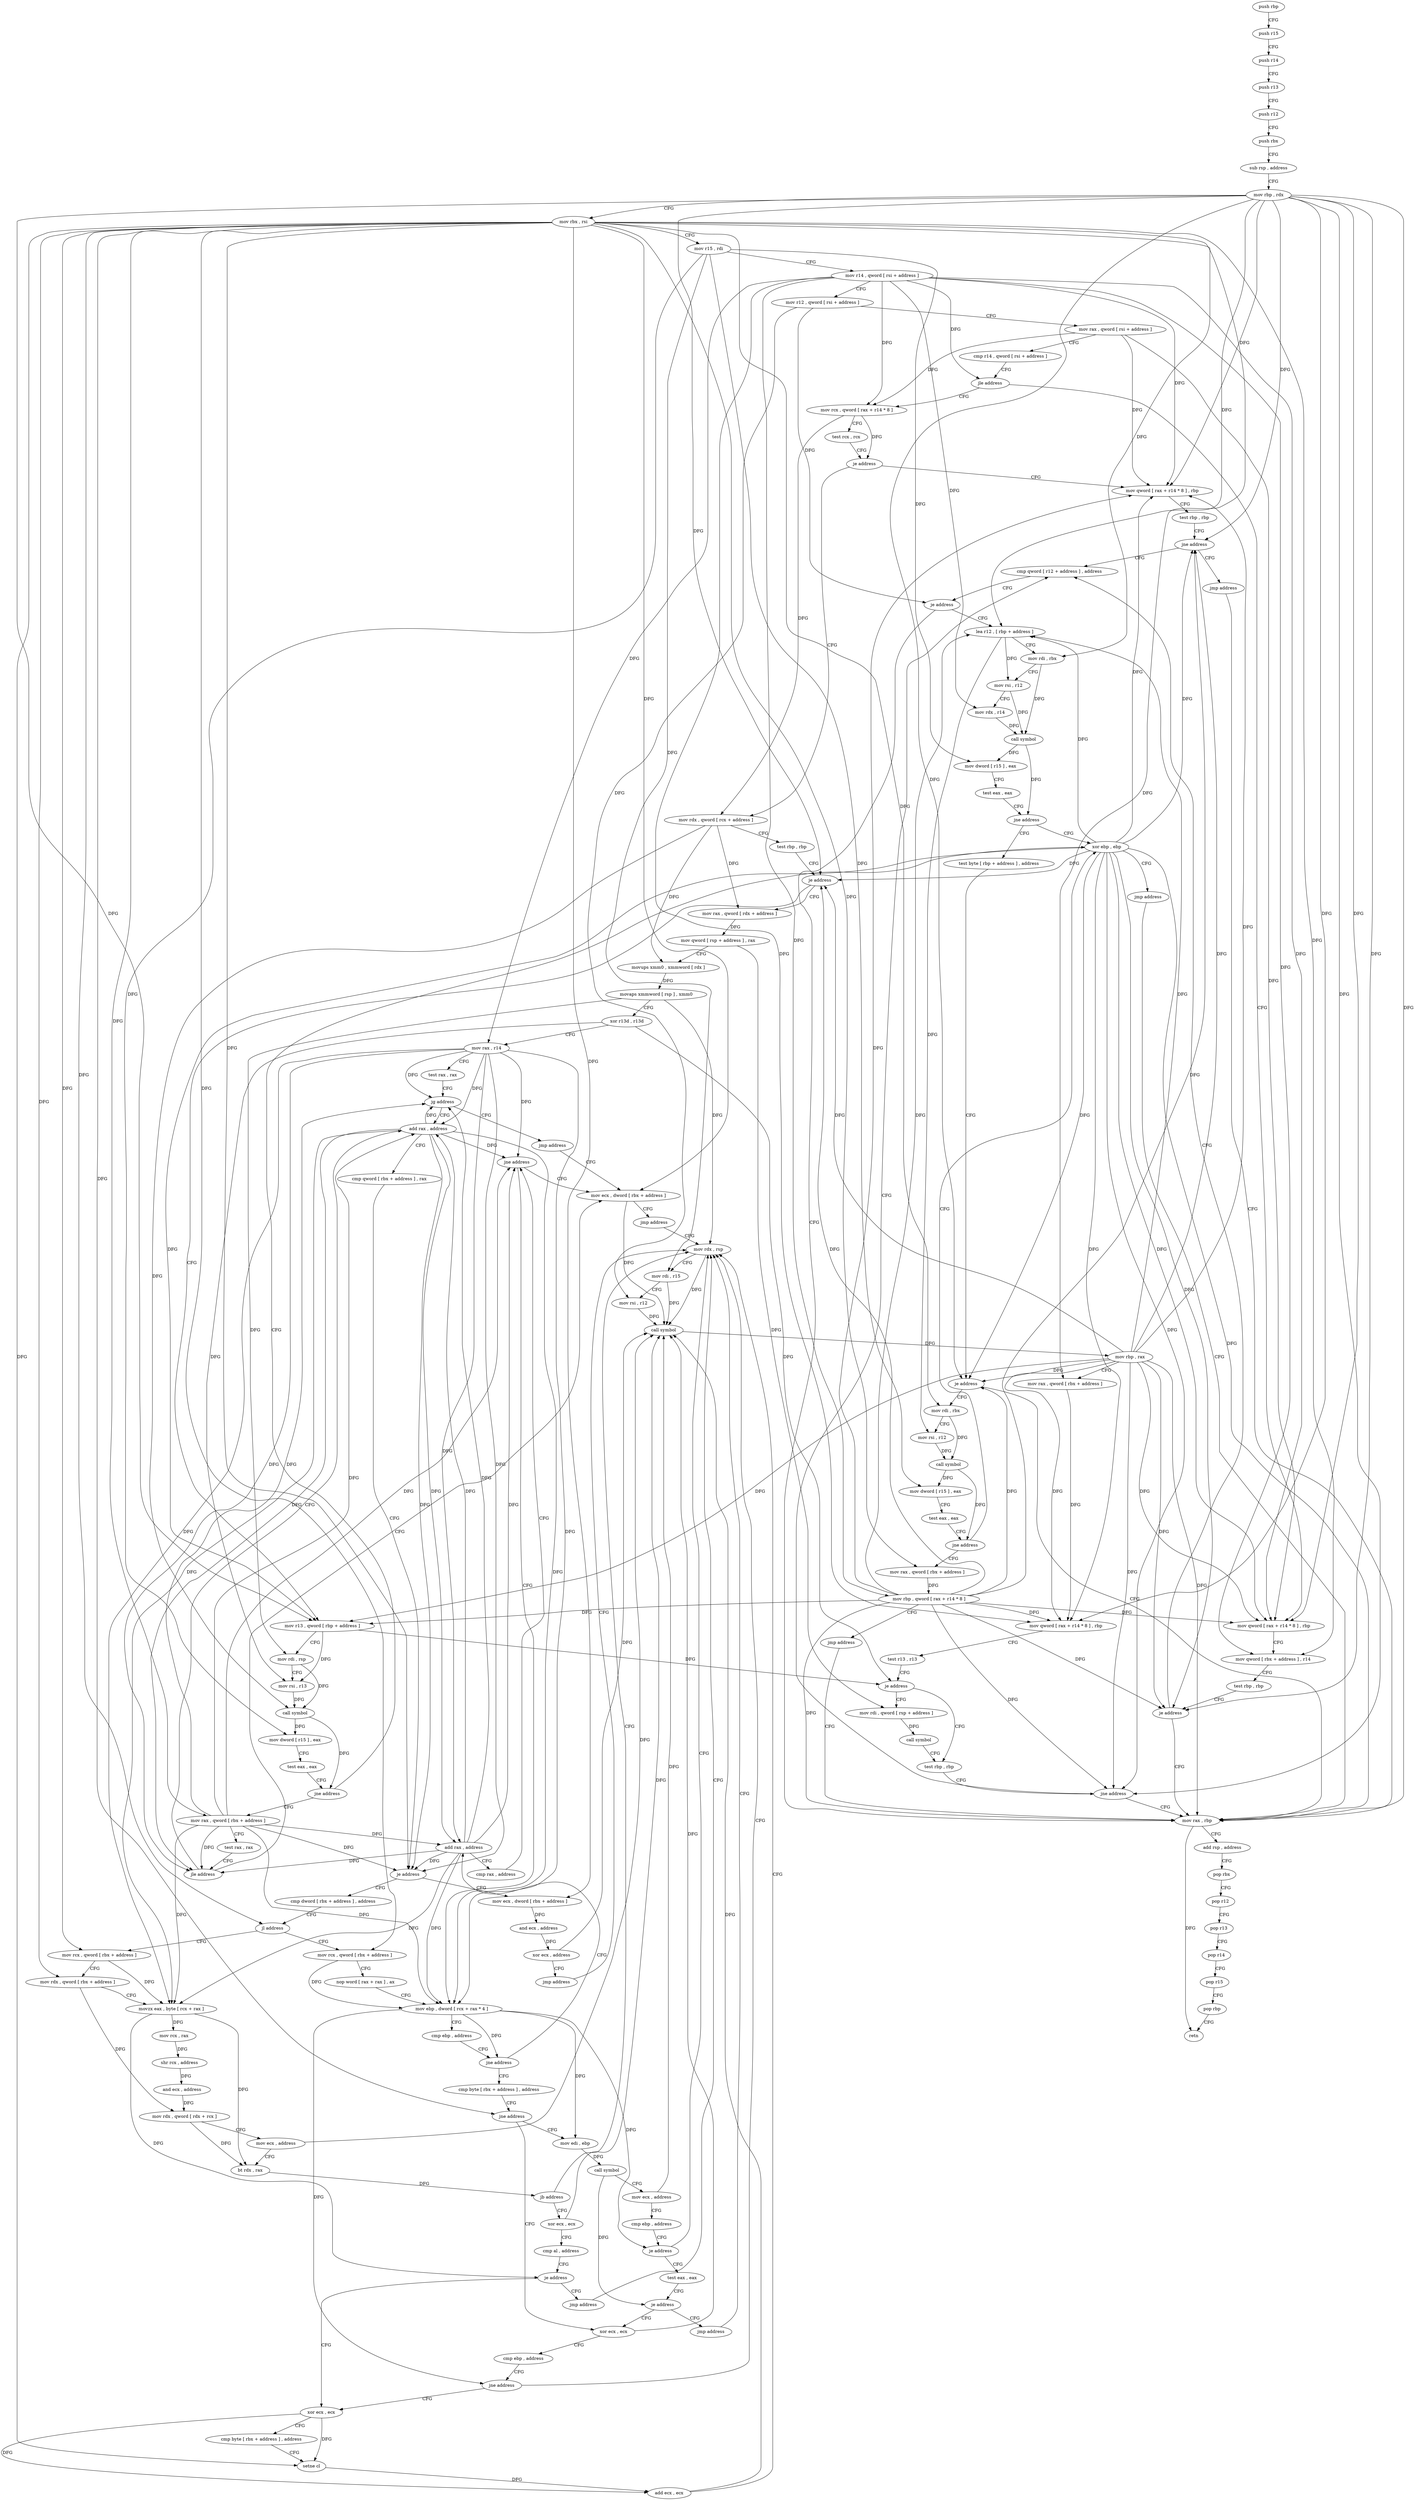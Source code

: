 digraph "func" {
"4304336" [label = "push rbp" ]
"4304337" [label = "push r15" ]
"4304339" [label = "push r14" ]
"4304341" [label = "push r13" ]
"4304343" [label = "push r12" ]
"4304345" [label = "push rbx" ]
"4304346" [label = "sub rsp , address" ]
"4304350" [label = "mov rbp , rdx" ]
"4304353" [label = "mov rbx , rsi" ]
"4304356" [label = "mov r15 , rdi" ]
"4304359" [label = "mov r14 , qword [ rsi + address ]" ]
"4304363" [label = "mov r12 , qword [ rsi + address ]" ]
"4304370" [label = "mov rax , qword [ rsi + address ]" ]
"4304377" [label = "cmp r14 , qword [ rsi + address ]" ]
"4304384" [label = "jle address" ]
"4304498" [label = "mov rcx , qword [ rax + r14 * 8 ]" ]
"4304386" [label = "mov qword [ rax + r14 * 8 ] , rbp" ]
"4304502" [label = "test rcx , rcx" ]
"4304505" [label = "je address" ]
"4304618" [label = "mov qword [ rax + r14 * 8 ] , rbp" ]
"4304507" [label = "mov rdx , qword [ rcx + address ]" ]
"4304390" [label = "mov qword [ rbx + address ] , r14" ]
"4304397" [label = "test rbp , rbp" ]
"4304400" [label = "je address" ]
"4304799" [label = "mov rax , rbp" ]
"4304406" [label = "cmp qword [ r12 + address ] , address" ]
"4304622" [label = "test rbp , rbp" ]
"4304625" [label = "jne address" ]
"4304631" [label = "jmp address" ]
"4304511" [label = "test rbp , rbp" ]
"4304514" [label = "je address" ]
"4304684" [label = "mov rax , qword [ rdx + address ]" ]
"4304520" [label = "mov r13 , qword [ rbp + address ]" ]
"4304802" [label = "add rsp , address" ]
"4304806" [label = "pop rbx" ]
"4304807" [label = "pop r12" ]
"4304809" [label = "pop r13" ]
"4304811" [label = "pop r14" ]
"4304813" [label = "pop r15" ]
"4304815" [label = "pop rbp" ]
"4304816" [label = "retn" ]
"4304415" [label = "je address" ]
"4304421" [label = "lea r12 , [ rbp + address ]" ]
"4304688" [label = "mov qword [ rsp + address ] , rax" ]
"4304693" [label = "movups xmm0 , xmmword [ rdx ]" ]
"4304696" [label = "movaps xmmword [ rsp ] , xmm0" ]
"4304700" [label = "xor r13d , r13d" ]
"4304703" [label = "mov rax , r14" ]
"4304706" [label = "test rax , rax" ]
"4304709" [label = "jg address" ]
"4304555" [label = "add rax , address" ]
"4304715" [label = "jmp address" ]
"4304524" [label = "mov rdi , rsp" ]
"4304527" [label = "mov rsi , r13" ]
"4304530" [label = "call symbol" ]
"4304535" [label = "mov dword [ r15 ] , eax" ]
"4304538" [label = "test eax , eax" ]
"4304540" [label = "jne address" ]
"4304817" [label = "xor ebp , ebp" ]
"4304546" [label = "mov rax , qword [ rbx + address ]" ]
"4304425" [label = "mov rdi , rbx" ]
"4304428" [label = "mov rsi , r12" ]
"4304431" [label = "mov rdx , r14" ]
"4304434" [label = "call symbol" ]
"4304439" [label = "mov dword [ r15 ] , eax" ]
"4304442" [label = "test eax , eax" ]
"4304444" [label = "jne address" ]
"4304450" [label = "test byte [ rbp + address ] , address" ]
"4304559" [label = "cmp qword [ rbx + address ] , rax" ]
"4304563" [label = "je address" ]
"4304821" [label = "mov ecx , dword [ rbx + address ]" ]
"4304569" [label = "cmp dword [ rbx + address ] , address" ]
"4304610" [label = "mov ecx , dword [ rbx + address ]" ]
"4304819" [label = "jmp address" ]
"4304550" [label = "test rax , rax" ]
"4304553" [label = "jle address" ]
"4304454" [label = "je address" ]
"4304460" [label = "mov rdi , rbx" ]
"4304827" [label = "and ecx , address" ]
"4304830" [label = "xor ecx , address" ]
"4304833" [label = "jmp address" ]
"4304747" [label = "mov rdx , rsp" ]
"4304576" [label = "jl address" ]
"4304636" [label = "mov rcx , qword [ rbx + address ]" ]
"4304578" [label = "mov rcx , qword [ rbx + address ]" ]
"4304613" [label = "jmp address" ]
"4304463" [label = "mov rsi , r12" ]
"4304466" [label = "call symbol" ]
"4304471" [label = "mov dword [ r15 ] , eax" ]
"4304474" [label = "test eax , eax" ]
"4304476" [label = "jne address" ]
"4304482" [label = "mov rax , qword [ rbx + address ]" ]
"4304750" [label = "mov rdi , r15" ]
"4304753" [label = "mov rsi , r12" ]
"4304756" [label = "call symbol" ]
"4304761" [label = "mov rbp , rax" ]
"4304764" [label = "mov rax , qword [ rbx + address ]" ]
"4304771" [label = "mov qword [ rax + r14 * 8 ] , rbp" ]
"4304775" [label = "test r13 , r13" ]
"4304778" [label = "je address" ]
"4304790" [label = "test rbp , rbp" ]
"4304780" [label = "mov rdi , qword [ rsp + address ]" ]
"4304640" [label = "mov rdx , qword [ rbx + address ]" ]
"4304647" [label = "movzx eax , byte [ rcx + rax ]" ]
"4304651" [label = "mov rcx , rax" ]
"4304654" [label = "shr rcx , address" ]
"4304658" [label = "and ecx , address" ]
"4304661" [label = "mov rdx , qword [ rdx + rcx ]" ]
"4304665" [label = "mov ecx , address" ]
"4304670" [label = "bt rdx , rax" ]
"4304674" [label = "jb address" ]
"4304676" [label = "xor ecx , ecx" ]
"4304582" [label = "nop word [ rax + rax ] , ax" ]
"4304592" [label = "mov ebp , dword [ rcx + rax * 4 ]" ]
"4304489" [label = "mov rbp , qword [ rax + r14 * 8 ]" ]
"4304493" [label = "jmp address" ]
"4304793" [label = "jne address" ]
"4304785" [label = "call symbol" ]
"4304678" [label = "cmp al , address" ]
"4304680" [label = "je address" ]
"4304733" [label = "xor ecx , ecx" ]
"4304682" [label = "jmp address" ]
"4304717" [label = "cmp byte [ rbx + address ] , address" ]
"4304724" [label = "jne address" ]
"4304835" [label = "mov edi , ebp" ]
"4304726" [label = "xor ecx , ecx" ]
"4304600" [label = "add rax , address" ]
"4304604" [label = "cmp rax , address" ]
"4304608" [label = "jne address" ]
"4304735" [label = "cmp byte [ rbx + address ] , address" ]
"4304742" [label = "setne cl" ]
"4304745" [label = "add ecx , ecx" ]
"4304837" [label = "call symbol" ]
"4304842" [label = "mov ecx , address" ]
"4304847" [label = "cmp ebp , address" ]
"4304850" [label = "je address" ]
"4304852" [label = "test eax , eax" ]
"4304728" [label = "cmp ebp , address" ]
"4304731" [label = "jne address" ]
"4304595" [label = "cmp ebp , address" ]
"4304598" [label = "jne address" ]
"4304854" [label = "je address" ]
"4304860" [label = "jmp address" ]
"4304336" -> "4304337" [ label = "CFG" ]
"4304337" -> "4304339" [ label = "CFG" ]
"4304339" -> "4304341" [ label = "CFG" ]
"4304341" -> "4304343" [ label = "CFG" ]
"4304343" -> "4304345" [ label = "CFG" ]
"4304345" -> "4304346" [ label = "CFG" ]
"4304346" -> "4304350" [ label = "CFG" ]
"4304350" -> "4304353" [ label = "CFG" ]
"4304350" -> "4304386" [ label = "DFG" ]
"4304350" -> "4304400" [ label = "DFG" ]
"4304350" -> "4304618" [ label = "DFG" ]
"4304350" -> "4304625" [ label = "DFG" ]
"4304350" -> "4304514" [ label = "DFG" ]
"4304350" -> "4304799" [ label = "DFG" ]
"4304350" -> "4304520" [ label = "DFG" ]
"4304350" -> "4304421" [ label = "DFG" ]
"4304350" -> "4304454" [ label = "DFG" ]
"4304350" -> "4304771" [ label = "DFG" ]
"4304350" -> "4304793" [ label = "DFG" ]
"4304353" -> "4304356" [ label = "CFG" ]
"4304353" -> "4304390" [ label = "DFG" ]
"4304353" -> "4304425" [ label = "DFG" ]
"4304353" -> "4304563" [ label = "DFG" ]
"4304353" -> "4304546" [ label = "DFG" ]
"4304353" -> "4304821" [ label = "DFG" ]
"4304353" -> "4304576" [ label = "DFG" ]
"4304353" -> "4304610" [ label = "DFG" ]
"4304353" -> "4304460" [ label = "DFG" ]
"4304353" -> "4304764" [ label = "DFG" ]
"4304353" -> "4304636" [ label = "DFG" ]
"4304353" -> "4304640" [ label = "DFG" ]
"4304353" -> "4304578" [ label = "DFG" ]
"4304353" -> "4304482" [ label = "DFG" ]
"4304353" -> "4304742" [ label = "DFG" ]
"4304353" -> "4304724" [ label = "DFG" ]
"4304356" -> "4304359" [ label = "CFG" ]
"4304356" -> "4304535" [ label = "DFG" ]
"4304356" -> "4304439" [ label = "DFG" ]
"4304356" -> "4304471" [ label = "DFG" ]
"4304356" -> "4304750" [ label = "DFG" ]
"4304359" -> "4304363" [ label = "CFG" ]
"4304359" -> "4304384" [ label = "DFG" ]
"4304359" -> "4304498" [ label = "DFG" ]
"4304359" -> "4304386" [ label = "DFG" ]
"4304359" -> "4304390" [ label = "DFG" ]
"4304359" -> "4304618" [ label = "DFG" ]
"4304359" -> "4304703" [ label = "DFG" ]
"4304359" -> "4304431" [ label = "DFG" ]
"4304359" -> "4304771" [ label = "DFG" ]
"4304359" -> "4304489" [ label = "DFG" ]
"4304363" -> "4304370" [ label = "CFG" ]
"4304363" -> "4304415" [ label = "DFG" ]
"4304363" -> "4304753" [ label = "DFG" ]
"4304370" -> "4304377" [ label = "CFG" ]
"4304370" -> "4304498" [ label = "DFG" ]
"4304370" -> "4304386" [ label = "DFG" ]
"4304370" -> "4304618" [ label = "DFG" ]
"4304377" -> "4304384" [ label = "CFG" ]
"4304384" -> "4304498" [ label = "CFG" ]
"4304384" -> "4304386" [ label = "CFG" ]
"4304498" -> "4304502" [ label = "CFG" ]
"4304498" -> "4304505" [ label = "DFG" ]
"4304498" -> "4304507" [ label = "DFG" ]
"4304386" -> "4304390" [ label = "CFG" ]
"4304502" -> "4304505" [ label = "CFG" ]
"4304505" -> "4304618" [ label = "CFG" ]
"4304505" -> "4304507" [ label = "CFG" ]
"4304618" -> "4304622" [ label = "CFG" ]
"4304507" -> "4304511" [ label = "CFG" ]
"4304507" -> "4304684" [ label = "DFG" ]
"4304507" -> "4304693" [ label = "DFG" ]
"4304507" -> "4304530" [ label = "DFG" ]
"4304390" -> "4304397" [ label = "CFG" ]
"4304397" -> "4304400" [ label = "CFG" ]
"4304400" -> "4304799" [ label = "CFG" ]
"4304400" -> "4304406" [ label = "CFG" ]
"4304799" -> "4304802" [ label = "CFG" ]
"4304799" -> "4304816" [ label = "DFG" ]
"4304406" -> "4304415" [ label = "CFG" ]
"4304622" -> "4304625" [ label = "CFG" ]
"4304625" -> "4304406" [ label = "CFG" ]
"4304625" -> "4304631" [ label = "CFG" ]
"4304631" -> "4304799" [ label = "CFG" ]
"4304511" -> "4304514" [ label = "CFG" ]
"4304514" -> "4304684" [ label = "CFG" ]
"4304514" -> "4304520" [ label = "CFG" ]
"4304684" -> "4304688" [ label = "DFG" ]
"4304520" -> "4304524" [ label = "CFG" ]
"4304520" -> "4304527" [ label = "DFG" ]
"4304520" -> "4304778" [ label = "DFG" ]
"4304802" -> "4304806" [ label = "CFG" ]
"4304806" -> "4304807" [ label = "CFG" ]
"4304807" -> "4304809" [ label = "CFG" ]
"4304809" -> "4304811" [ label = "CFG" ]
"4304811" -> "4304813" [ label = "CFG" ]
"4304813" -> "4304815" [ label = "CFG" ]
"4304815" -> "4304816" [ label = "CFG" ]
"4304415" -> "4304799" [ label = "CFG" ]
"4304415" -> "4304421" [ label = "CFG" ]
"4304421" -> "4304425" [ label = "CFG" ]
"4304421" -> "4304428" [ label = "DFG" ]
"4304421" -> "4304463" [ label = "DFG" ]
"4304688" -> "4304693" [ label = "CFG" ]
"4304688" -> "4304780" [ label = "DFG" ]
"4304693" -> "4304696" [ label = "DFG" ]
"4304696" -> "4304700" [ label = "CFG" ]
"4304696" -> "4304524" [ label = "DFG" ]
"4304696" -> "4304747" [ label = "DFG" ]
"4304700" -> "4304703" [ label = "CFG" ]
"4304700" -> "4304527" [ label = "DFG" ]
"4304700" -> "4304778" [ label = "DFG" ]
"4304703" -> "4304706" [ label = "CFG" ]
"4304703" -> "4304709" [ label = "DFG" ]
"4304703" -> "4304555" [ label = "DFG" ]
"4304703" -> "4304563" [ label = "DFG" ]
"4304703" -> "4304553" [ label = "DFG" ]
"4304703" -> "4304647" [ label = "DFG" ]
"4304703" -> "4304592" [ label = "DFG" ]
"4304703" -> "4304600" [ label = "DFG" ]
"4304703" -> "4304608" [ label = "DFG" ]
"4304706" -> "4304709" [ label = "CFG" ]
"4304709" -> "4304555" [ label = "CFG" ]
"4304709" -> "4304715" [ label = "CFG" ]
"4304555" -> "4304559" [ label = "CFG" ]
"4304555" -> "4304709" [ label = "DFG" ]
"4304555" -> "4304563" [ label = "DFG" ]
"4304555" -> "4304553" [ label = "DFG" ]
"4304555" -> "4304647" [ label = "DFG" ]
"4304555" -> "4304592" [ label = "DFG" ]
"4304555" -> "4304600" [ label = "DFG" ]
"4304555" -> "4304608" [ label = "DFG" ]
"4304715" -> "4304610" [ label = "CFG" ]
"4304524" -> "4304527" [ label = "CFG" ]
"4304524" -> "4304530" [ label = "DFG" ]
"4304527" -> "4304530" [ label = "DFG" ]
"4304530" -> "4304535" [ label = "DFG" ]
"4304530" -> "4304540" [ label = "DFG" ]
"4304535" -> "4304538" [ label = "CFG" ]
"4304538" -> "4304540" [ label = "CFG" ]
"4304540" -> "4304817" [ label = "CFG" ]
"4304540" -> "4304546" [ label = "CFG" ]
"4304817" -> "4304819" [ label = "CFG" ]
"4304817" -> "4304386" [ label = "DFG" ]
"4304817" -> "4304400" [ label = "DFG" ]
"4304817" -> "4304618" [ label = "DFG" ]
"4304817" -> "4304625" [ label = "DFG" ]
"4304817" -> "4304514" [ label = "DFG" ]
"4304817" -> "4304799" [ label = "DFG" ]
"4304817" -> "4304520" [ label = "DFG" ]
"4304817" -> "4304421" [ label = "DFG" ]
"4304817" -> "4304454" [ label = "DFG" ]
"4304817" -> "4304771" [ label = "DFG" ]
"4304817" -> "4304793" [ label = "DFG" ]
"4304546" -> "4304550" [ label = "CFG" ]
"4304546" -> "4304709" [ label = "DFG" ]
"4304546" -> "4304555" [ label = "DFG" ]
"4304546" -> "4304563" [ label = "DFG" ]
"4304546" -> "4304553" [ label = "DFG" ]
"4304546" -> "4304647" [ label = "DFG" ]
"4304546" -> "4304592" [ label = "DFG" ]
"4304546" -> "4304600" [ label = "DFG" ]
"4304546" -> "4304608" [ label = "DFG" ]
"4304425" -> "4304428" [ label = "CFG" ]
"4304425" -> "4304434" [ label = "DFG" ]
"4304428" -> "4304431" [ label = "CFG" ]
"4304428" -> "4304434" [ label = "DFG" ]
"4304431" -> "4304434" [ label = "DFG" ]
"4304434" -> "4304439" [ label = "DFG" ]
"4304434" -> "4304444" [ label = "DFG" ]
"4304439" -> "4304442" [ label = "CFG" ]
"4304442" -> "4304444" [ label = "CFG" ]
"4304444" -> "4304817" [ label = "CFG" ]
"4304444" -> "4304450" [ label = "CFG" ]
"4304450" -> "4304454" [ label = "CFG" ]
"4304559" -> "4304563" [ label = "CFG" ]
"4304563" -> "4304821" [ label = "CFG" ]
"4304563" -> "4304569" [ label = "CFG" ]
"4304821" -> "4304827" [ label = "DFG" ]
"4304569" -> "4304576" [ label = "CFG" ]
"4304610" -> "4304613" [ label = "CFG" ]
"4304610" -> "4304756" [ label = "DFG" ]
"4304819" -> "4304799" [ label = "CFG" ]
"4304550" -> "4304553" [ label = "CFG" ]
"4304553" -> "4304610" [ label = "CFG" ]
"4304553" -> "4304555" [ label = "CFG" ]
"4304454" -> "4304799" [ label = "CFG" ]
"4304454" -> "4304460" [ label = "CFG" ]
"4304460" -> "4304463" [ label = "CFG" ]
"4304460" -> "4304466" [ label = "DFG" ]
"4304827" -> "4304830" [ label = "DFG" ]
"4304830" -> "4304833" [ label = "CFG" ]
"4304830" -> "4304756" [ label = "DFG" ]
"4304833" -> "4304747" [ label = "CFG" ]
"4304747" -> "4304750" [ label = "CFG" ]
"4304747" -> "4304756" [ label = "DFG" ]
"4304576" -> "4304636" [ label = "CFG" ]
"4304576" -> "4304578" [ label = "CFG" ]
"4304636" -> "4304640" [ label = "CFG" ]
"4304636" -> "4304647" [ label = "DFG" ]
"4304578" -> "4304582" [ label = "CFG" ]
"4304578" -> "4304592" [ label = "DFG" ]
"4304613" -> "4304747" [ label = "CFG" ]
"4304463" -> "4304466" [ label = "DFG" ]
"4304466" -> "4304471" [ label = "DFG" ]
"4304466" -> "4304476" [ label = "DFG" ]
"4304471" -> "4304474" [ label = "CFG" ]
"4304474" -> "4304476" [ label = "CFG" ]
"4304476" -> "4304817" [ label = "CFG" ]
"4304476" -> "4304482" [ label = "CFG" ]
"4304482" -> "4304489" [ label = "DFG" ]
"4304750" -> "4304753" [ label = "CFG" ]
"4304750" -> "4304756" [ label = "DFG" ]
"4304753" -> "4304756" [ label = "DFG" ]
"4304756" -> "4304761" [ label = "DFG" ]
"4304761" -> "4304764" [ label = "CFG" ]
"4304761" -> "4304386" [ label = "DFG" ]
"4304761" -> "4304400" [ label = "DFG" ]
"4304761" -> "4304618" [ label = "DFG" ]
"4304761" -> "4304625" [ label = "DFG" ]
"4304761" -> "4304514" [ label = "DFG" ]
"4304761" -> "4304799" [ label = "DFG" ]
"4304761" -> "4304520" [ label = "DFG" ]
"4304761" -> "4304421" [ label = "DFG" ]
"4304761" -> "4304454" [ label = "DFG" ]
"4304761" -> "4304771" [ label = "DFG" ]
"4304761" -> "4304793" [ label = "DFG" ]
"4304764" -> "4304771" [ label = "DFG" ]
"4304771" -> "4304775" [ label = "CFG" ]
"4304775" -> "4304778" [ label = "CFG" ]
"4304778" -> "4304790" [ label = "CFG" ]
"4304778" -> "4304780" [ label = "CFG" ]
"4304790" -> "4304793" [ label = "CFG" ]
"4304780" -> "4304785" [ label = "DFG" ]
"4304640" -> "4304647" [ label = "CFG" ]
"4304640" -> "4304661" [ label = "DFG" ]
"4304647" -> "4304651" [ label = "DFG" ]
"4304647" -> "4304670" [ label = "DFG" ]
"4304647" -> "4304680" [ label = "DFG" ]
"4304651" -> "4304654" [ label = "DFG" ]
"4304654" -> "4304658" [ label = "DFG" ]
"4304658" -> "4304661" [ label = "DFG" ]
"4304661" -> "4304665" [ label = "CFG" ]
"4304661" -> "4304670" [ label = "DFG" ]
"4304665" -> "4304670" [ label = "CFG" ]
"4304665" -> "4304756" [ label = "DFG" ]
"4304670" -> "4304674" [ label = "DFG" ]
"4304674" -> "4304747" [ label = "CFG" ]
"4304674" -> "4304676" [ label = "CFG" ]
"4304676" -> "4304678" [ label = "CFG" ]
"4304676" -> "4304756" [ label = "DFG" ]
"4304582" -> "4304592" [ label = "CFG" ]
"4304592" -> "4304595" [ label = "CFG" ]
"4304592" -> "4304598" [ label = "DFG" ]
"4304592" -> "4304835" [ label = "DFG" ]
"4304592" -> "4304850" [ label = "DFG" ]
"4304592" -> "4304731" [ label = "DFG" ]
"4304489" -> "4304493" [ label = "CFG" ]
"4304489" -> "4304386" [ label = "DFG" ]
"4304489" -> "4304400" [ label = "DFG" ]
"4304489" -> "4304618" [ label = "DFG" ]
"4304489" -> "4304625" [ label = "DFG" ]
"4304489" -> "4304514" [ label = "DFG" ]
"4304489" -> "4304799" [ label = "DFG" ]
"4304489" -> "4304520" [ label = "DFG" ]
"4304489" -> "4304421" [ label = "DFG" ]
"4304489" -> "4304454" [ label = "DFG" ]
"4304489" -> "4304771" [ label = "DFG" ]
"4304489" -> "4304793" [ label = "DFG" ]
"4304493" -> "4304799" [ label = "CFG" ]
"4304793" -> "4304406" [ label = "CFG" ]
"4304793" -> "4304799" [ label = "CFG" ]
"4304785" -> "4304790" [ label = "CFG" ]
"4304678" -> "4304680" [ label = "CFG" ]
"4304680" -> "4304733" [ label = "CFG" ]
"4304680" -> "4304682" [ label = "CFG" ]
"4304733" -> "4304735" [ label = "CFG" ]
"4304733" -> "4304742" [ label = "DFG" ]
"4304733" -> "4304745" [ label = "DFG" ]
"4304682" -> "4304747" [ label = "CFG" ]
"4304717" -> "4304724" [ label = "CFG" ]
"4304724" -> "4304835" [ label = "CFG" ]
"4304724" -> "4304726" [ label = "CFG" ]
"4304835" -> "4304837" [ label = "DFG" ]
"4304726" -> "4304728" [ label = "CFG" ]
"4304726" -> "4304756" [ label = "DFG" ]
"4304600" -> "4304604" [ label = "CFG" ]
"4304600" -> "4304709" [ label = "DFG" ]
"4304600" -> "4304555" [ label = "DFG" ]
"4304600" -> "4304563" [ label = "DFG" ]
"4304600" -> "4304553" [ label = "DFG" ]
"4304600" -> "4304647" [ label = "DFG" ]
"4304600" -> "4304592" [ label = "DFG" ]
"4304600" -> "4304608" [ label = "DFG" ]
"4304604" -> "4304608" [ label = "CFG" ]
"4304608" -> "4304592" [ label = "CFG" ]
"4304608" -> "4304610" [ label = "CFG" ]
"4304735" -> "4304742" [ label = "CFG" ]
"4304742" -> "4304745" [ label = "DFG" ]
"4304745" -> "4304747" [ label = "CFG" ]
"4304745" -> "4304756" [ label = "DFG" ]
"4304837" -> "4304842" [ label = "CFG" ]
"4304837" -> "4304854" [ label = "DFG" ]
"4304842" -> "4304847" [ label = "CFG" ]
"4304842" -> "4304756" [ label = "DFG" ]
"4304847" -> "4304850" [ label = "CFG" ]
"4304850" -> "4304747" [ label = "CFG" ]
"4304850" -> "4304852" [ label = "CFG" ]
"4304852" -> "4304854" [ label = "CFG" ]
"4304728" -> "4304731" [ label = "CFG" ]
"4304731" -> "4304747" [ label = "CFG" ]
"4304731" -> "4304733" [ label = "CFG" ]
"4304595" -> "4304598" [ label = "CFG" ]
"4304598" -> "4304717" [ label = "CFG" ]
"4304598" -> "4304600" [ label = "CFG" ]
"4304854" -> "4304726" [ label = "CFG" ]
"4304854" -> "4304860" [ label = "CFG" ]
"4304860" -> "4304747" [ label = "CFG" ]
}
